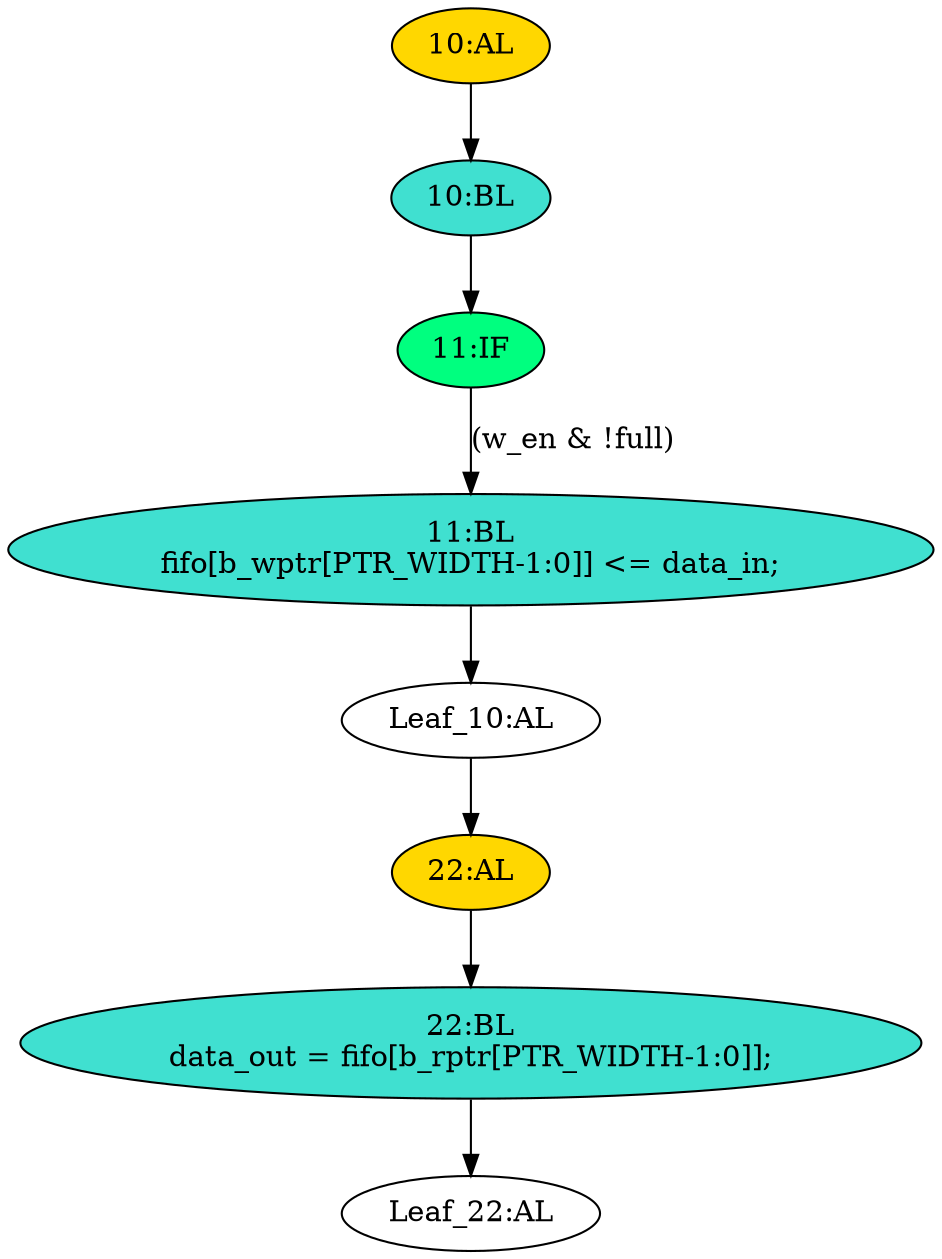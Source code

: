 strict digraph "compose( ,  )" {
	node [label="\N"];
	"22:AL"	 [ast="<pyverilog.vparser.ast.Always object at 0x7f30c75df350>",
		clk_sens=False,
		fillcolor=gold,
		label="22:AL",
		sens="['rclk']",
		statements="[]",
		style=filled,
		typ=Always,
		use_var="['b_rptr', 'fifo']"];
	"22:BL"	 [ast="<pyverilog.vparser.ast.Block object at 0x7f30c7462c10>",
		fillcolor=turquoise,
		label="22:BL
data_out = fifo[b_rptr[PTR_WIDTH-1:0]];",
		statements="[<pyverilog.vparser.ast.BlockingSubstitution object at 0x7f30c7462690>]",
		style=filled,
		typ=Block];
	"22:AL" -> "22:BL"	 [cond="[]",
		lineno=None];
	"10:AL"	 [ast="<pyverilog.vparser.ast.Always object at 0x7f30c75ab5d0>",
		clk_sens=False,
		fillcolor=gold,
		label="10:AL",
		sens="['wclk']",
		statements="[]",
		style=filled,
		typ=Always,
		use_var="['w_en', 'data_in', 'full']"];
	"10:BL"	 [ast="<pyverilog.vparser.ast.Block object at 0x7f30c75ab850>",
		fillcolor=turquoise,
		label="10:BL",
		statements="[]",
		style=filled,
		typ=Block];
	"10:AL" -> "10:BL"	 [cond="[]",
		lineno=None];
	"Leaf_22:AL"	 [def_var="['data_out']",
		label="Leaf_22:AL"];
	"22:BL" -> "Leaf_22:AL"	 [cond="[]",
		lineno=None];
	"11:BL"	 [ast="<pyverilog.vparser.ast.Block object at 0x7f30c9363150>",
		fillcolor=turquoise,
		label="11:BL
fifo[b_wptr[PTR_WIDTH-1:0]] <= data_in;",
		statements="[<pyverilog.vparser.ast.NonblockingSubstitution object at 0x7f30c75df290>]",
		style=filled,
		typ=Block];
	"Leaf_10:AL"	 [def_var="['fifo']",
		label="Leaf_10:AL"];
	"11:BL" -> "Leaf_10:AL"	 [cond="[]",
		lineno=None];
	"11:IF"	 [ast="<pyverilog.vparser.ast.IfStatement object at 0x7f30c75abe90>",
		fillcolor=springgreen,
		label="11:IF",
		statements="[]",
		style=filled,
		typ=IfStatement];
	"11:IF" -> "11:BL"	 [cond="['w_en', 'full']",
		label="(w_en & !full)",
		lineno=11];
	"10:BL" -> "11:IF"	 [cond="[]",
		lineno=None];
	"Leaf_10:AL" -> "22:AL";
}
